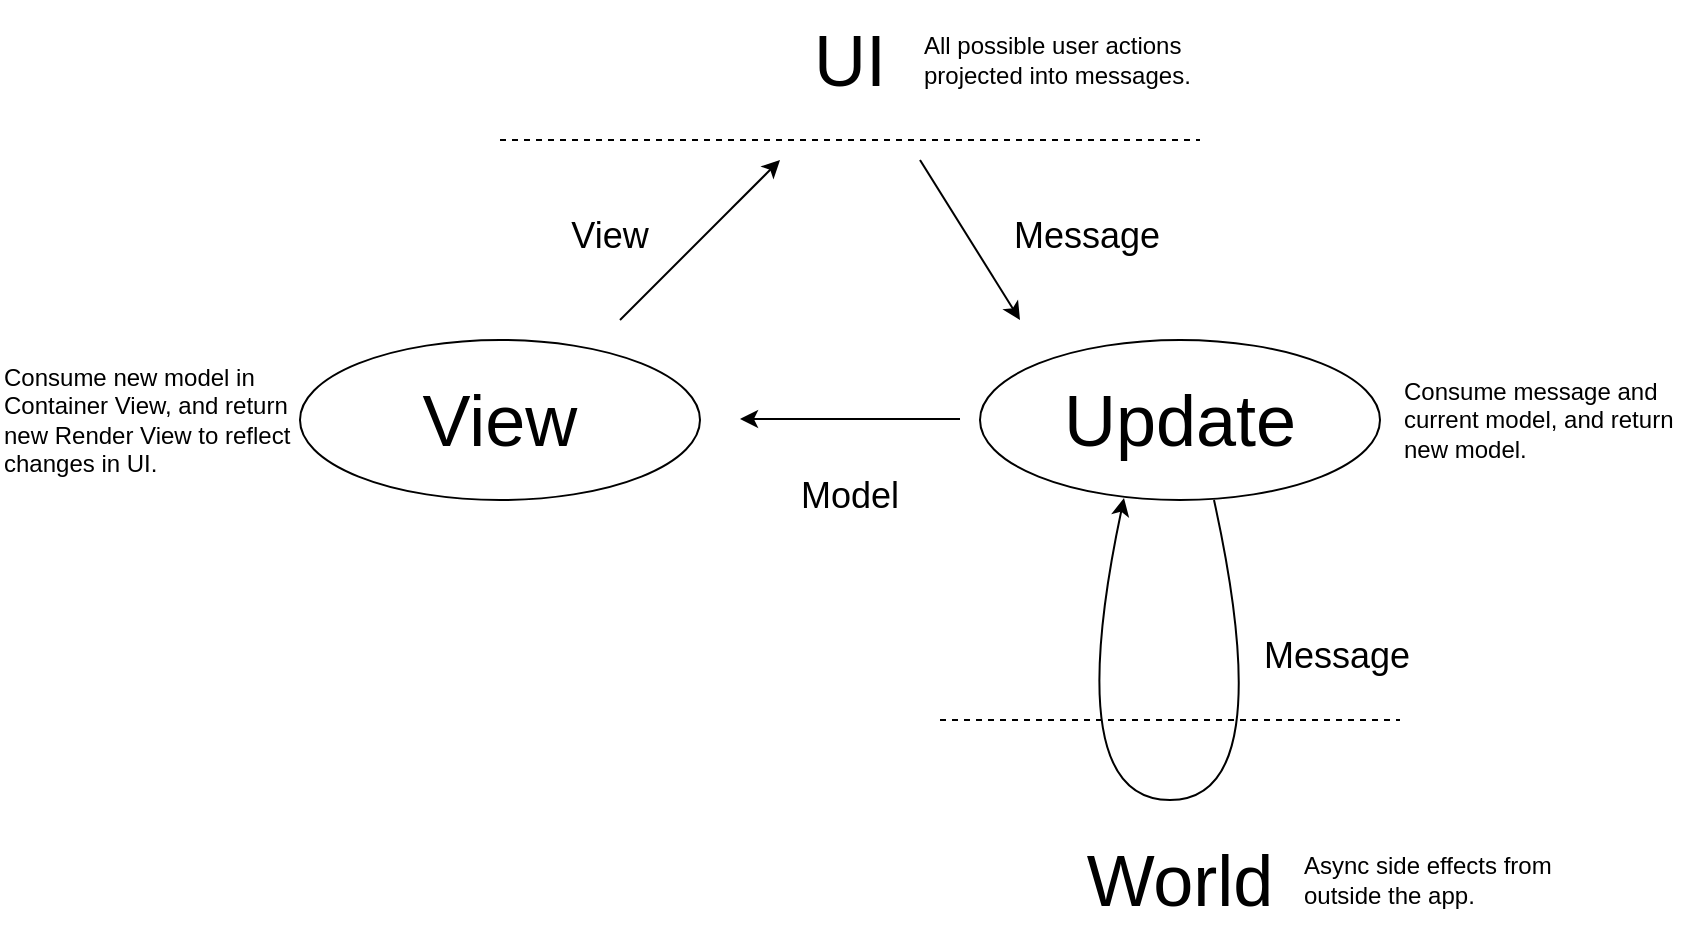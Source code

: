 <mxfile version="12.8.2" type="device"><diagram id="AaCYKIyhCcUuABfQaL2u" name="Page-1"><mxGraphModel dx="2066" dy="1034" grid="1" gridSize="10" guides="1" tooltips="1" connect="1" arrows="1" fold="1" page="1" pageScale="1" pageWidth="850" pageHeight="1100" math="0" shadow="0"><root><mxCell id="0"/><mxCell id="1" parent="0"/><mxCell id="ESuUqAc7uarp_0Zuf5QK-1" value="" style="endArrow=none;dashed=1;html=1;" parent="1" edge="1"><mxGeometry width="50" height="50" relative="1" as="geometry"><mxPoint x="250" y="120" as="sourcePoint"/><mxPoint x="600" y="120" as="targetPoint"/></mxGeometry></mxCell><mxCell id="ESuUqAc7uarp_0Zuf5QK-2" value="&lt;font style=&quot;font-size: 36px&quot;&gt;UI&lt;/font&gt;" style="text;html=1;strokeColor=none;fillColor=none;align=center;verticalAlign=middle;whiteSpace=wrap;rounded=0;" parent="1" vertex="1"><mxGeometry x="350" y="50" width="150" height="60" as="geometry"/></mxCell><mxCell id="ESuUqAc7uarp_0Zuf5QK-3" value="All possible user actions projected into messages." style="text;html=1;strokeColor=none;fillColor=none;align=left;verticalAlign=middle;whiteSpace=wrap;rounded=0;" parent="1" vertex="1"><mxGeometry x="460" y="52.5" width="170" height="55" as="geometry"/></mxCell><mxCell id="ESuUqAc7uarp_0Zuf5QK-4" value="" style="endArrow=classic;html=1;" parent="1" edge="1"><mxGeometry width="50" height="50" relative="1" as="geometry"><mxPoint x="460" y="130" as="sourcePoint"/><mxPoint x="510" y="210" as="targetPoint"/></mxGeometry></mxCell><mxCell id="ESuUqAc7uarp_0Zuf5QK-6" value="&lt;font style=&quot;font-size: 36px&quot;&gt;Update&lt;/font&gt;" style="ellipse;whiteSpace=wrap;html=1;" parent="1" vertex="1"><mxGeometry x="490" y="220" width="200" height="80" as="geometry"/></mxCell><mxCell id="ESuUqAc7uarp_0Zuf5QK-7" value="&lt;font style=&quot;font-size: 18px&quot;&gt;Message&lt;/font&gt;" style="text;html=1;strokeColor=none;fillColor=none;align=left;verticalAlign=middle;whiteSpace=wrap;rounded=0;" parent="1" vertex="1"><mxGeometry x="505" y="140" width="170" height="55" as="geometry"/></mxCell><mxCell id="ESuUqAc7uarp_0Zuf5QK-8" value="Consume message and current model, and return new model." style="text;html=1;strokeColor=none;fillColor=none;align=left;verticalAlign=middle;whiteSpace=wrap;rounded=0;" parent="1" vertex="1"><mxGeometry x="700" y="232.5" width="150" height="55" as="geometry"/></mxCell><mxCell id="ESuUqAc7uarp_0Zuf5QK-9" value="" style="endArrow=none;dashed=1;html=1;" parent="1" edge="1"><mxGeometry width="50" height="50" relative="1" as="geometry"><mxPoint x="470" y="410" as="sourcePoint"/><mxPoint x="700" y="410" as="targetPoint"/></mxGeometry></mxCell><mxCell id="ESuUqAc7uarp_0Zuf5QK-10" value="&lt;font style=&quot;font-size: 36px&quot;&gt;World&lt;/font&gt;" style="text;html=1;strokeColor=none;fillColor=none;align=center;verticalAlign=middle;whiteSpace=wrap;rounded=0;" parent="1" vertex="1"><mxGeometry x="515" y="460" width="150" height="60" as="geometry"/></mxCell><mxCell id="ESuUqAc7uarp_0Zuf5QK-11" value="" style="curved=1;endArrow=classic;html=1;exitX=0.585;exitY=1;exitDx=0;exitDy=0;entryX=0.36;entryY=0.988;entryDx=0;entryDy=0;exitPerimeter=0;entryPerimeter=0;" parent="1" source="ESuUqAc7uarp_0Zuf5QK-6" target="ESuUqAc7uarp_0Zuf5QK-6" edge="1"><mxGeometry width="50" height="50" relative="1" as="geometry"><mxPoint x="400" y="580" as="sourcePoint"/><mxPoint x="450" y="530" as="targetPoint"/><Array as="points"><mxPoint x="640" y="450"/><mxPoint x="530" y="450"/></Array></mxGeometry></mxCell><mxCell id="ESuUqAc7uarp_0Zuf5QK-12" value="&lt;font style=&quot;font-size: 18px&quot;&gt;Message&lt;/font&gt;" style="text;html=1;strokeColor=none;fillColor=none;align=left;verticalAlign=middle;whiteSpace=wrap;rounded=0;" parent="1" vertex="1"><mxGeometry x="630" y="350" width="170" height="55" as="geometry"/></mxCell><mxCell id="ESuUqAc7uarp_0Zuf5QK-13" value="&lt;font style=&quot;font-size: 36px&quot;&gt;View&lt;/font&gt;" style="ellipse;whiteSpace=wrap;html=1;" parent="1" vertex="1"><mxGeometry x="150" y="220" width="200" height="80" as="geometry"/></mxCell><mxCell id="ESuUqAc7uarp_0Zuf5QK-15" value="" style="endArrow=classic;html=1;" parent="1" edge="1"><mxGeometry width="50" height="50" relative="1" as="geometry"><mxPoint x="480" y="259.5" as="sourcePoint"/><mxPoint x="370" y="259.5" as="targetPoint"/></mxGeometry></mxCell><mxCell id="ESuUqAc7uarp_0Zuf5QK-16" value="&lt;font style=&quot;font-size: 18px&quot;&gt;Model&lt;/font&gt;" style="text;html=1;strokeColor=none;fillColor=none;align=center;verticalAlign=middle;whiteSpace=wrap;rounded=0;" parent="1" vertex="1"><mxGeometry x="380" y="270" width="90" height="55" as="geometry"/></mxCell><mxCell id="ESuUqAc7uarp_0Zuf5QK-17" value="" style="endArrow=classic;html=1;" parent="1" edge="1"><mxGeometry width="50" height="50" relative="1" as="geometry"><mxPoint x="310" y="210" as="sourcePoint"/><mxPoint x="390" y="130" as="targetPoint"/></mxGeometry></mxCell><mxCell id="ESuUqAc7uarp_0Zuf5QK-18" value="Consume new model in Container View, and return new Render View to reflect changes in UI.&amp;nbsp;" style="text;html=1;strokeColor=none;fillColor=none;align=left;verticalAlign=middle;whiteSpace=wrap;rounded=0;" parent="1" vertex="1"><mxGeometry y="232.5" width="150" height="55" as="geometry"/></mxCell><mxCell id="ESuUqAc7uarp_0Zuf5QK-22" value="&lt;span style=&quot;font-size: 18px&quot;&gt;View&lt;/span&gt;" style="text;html=1;strokeColor=none;fillColor=none;align=center;verticalAlign=middle;whiteSpace=wrap;rounded=0;" parent="1" vertex="1"><mxGeometry x="260" y="140" width="90" height="55" as="geometry"/></mxCell><mxCell id="boK5yxRfxBDwhRkuT_GP-1" value="Async side effects from outside the app." style="text;html=1;strokeColor=none;fillColor=none;align=left;verticalAlign=middle;whiteSpace=wrap;rounded=0;" vertex="1" parent="1"><mxGeometry x="650" y="462.5" width="150" height="55" as="geometry"/></mxCell></root></mxGraphModel></diagram></mxfile>